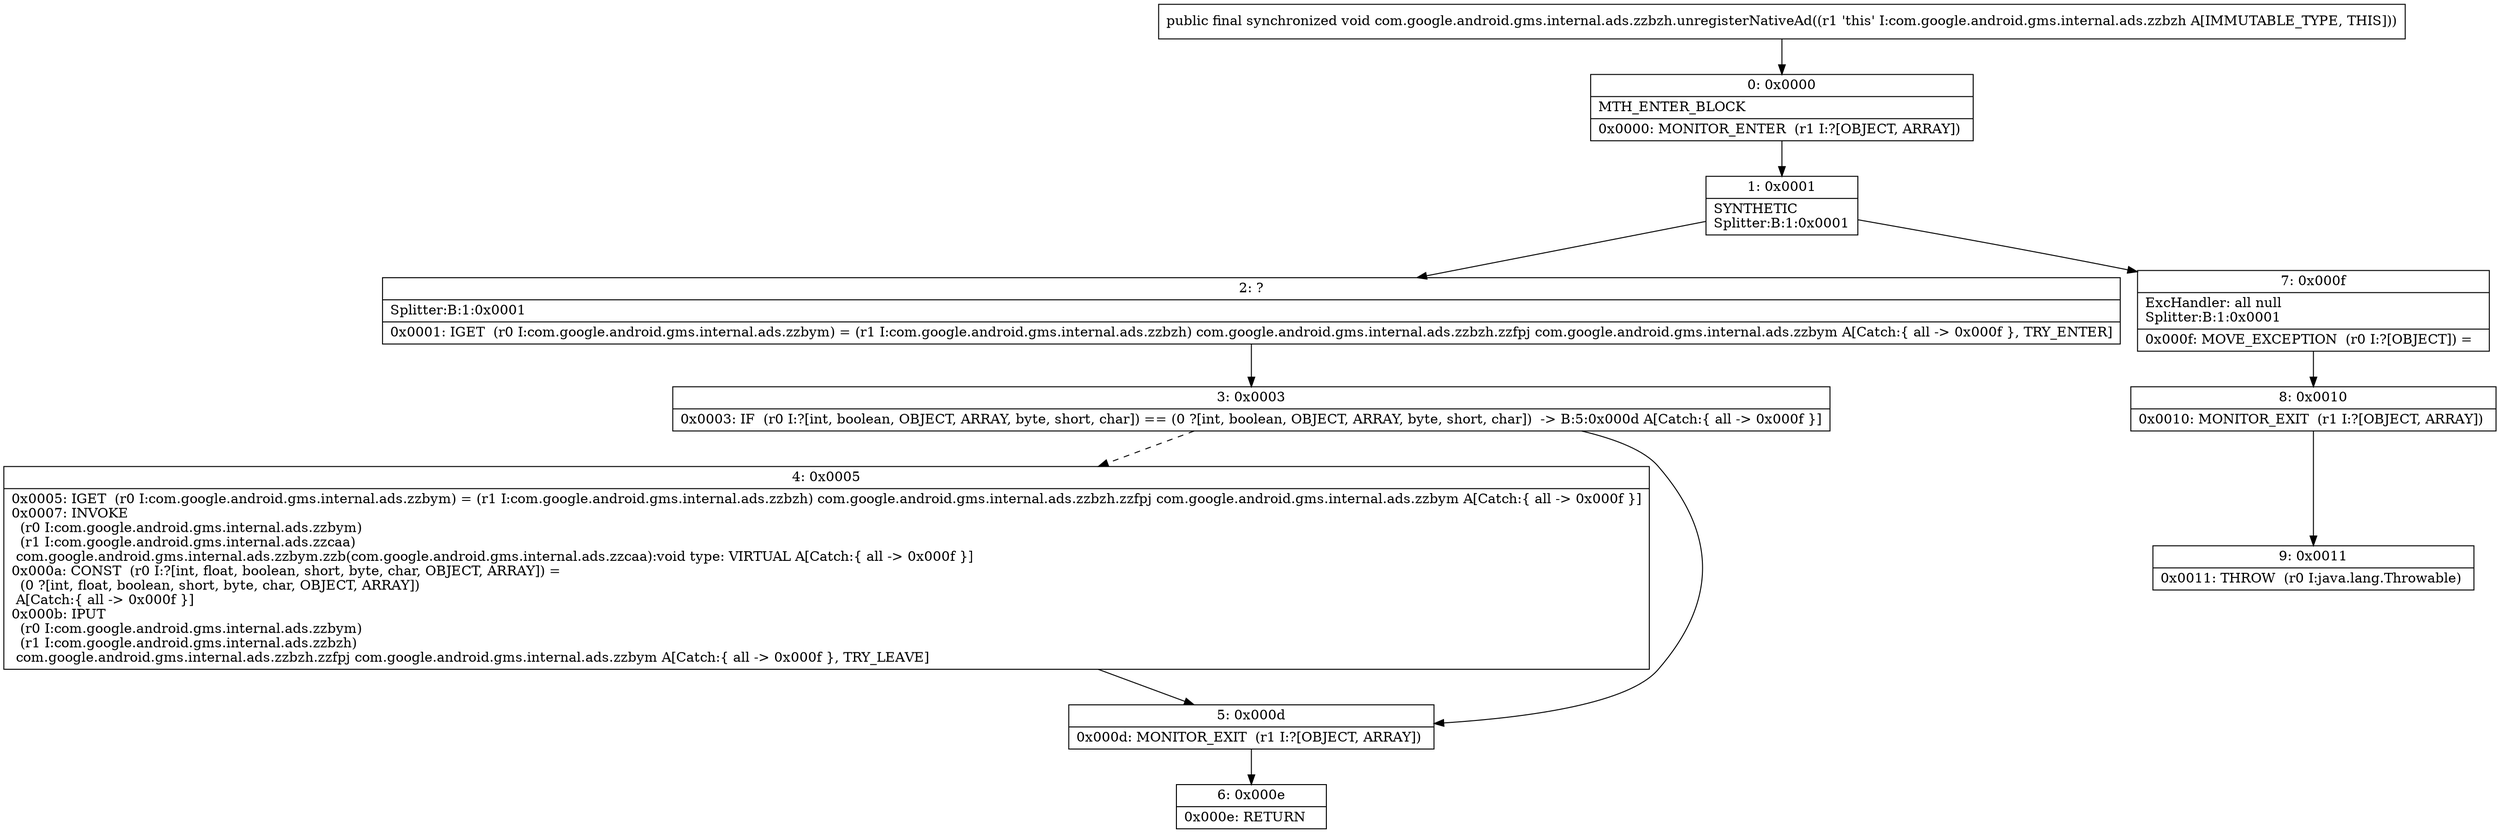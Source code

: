 digraph "CFG forcom.google.android.gms.internal.ads.zzbzh.unregisterNativeAd()V" {
Node_0 [shape=record,label="{0\:\ 0x0000|MTH_ENTER_BLOCK\l|0x0000: MONITOR_ENTER  (r1 I:?[OBJECT, ARRAY]) \l}"];
Node_1 [shape=record,label="{1\:\ 0x0001|SYNTHETIC\lSplitter:B:1:0x0001\l}"];
Node_2 [shape=record,label="{2\:\ ?|Splitter:B:1:0x0001\l|0x0001: IGET  (r0 I:com.google.android.gms.internal.ads.zzbym) = (r1 I:com.google.android.gms.internal.ads.zzbzh) com.google.android.gms.internal.ads.zzbzh.zzfpj com.google.android.gms.internal.ads.zzbym A[Catch:\{ all \-\> 0x000f \}, TRY_ENTER]\l}"];
Node_3 [shape=record,label="{3\:\ 0x0003|0x0003: IF  (r0 I:?[int, boolean, OBJECT, ARRAY, byte, short, char]) == (0 ?[int, boolean, OBJECT, ARRAY, byte, short, char])  \-\> B:5:0x000d A[Catch:\{ all \-\> 0x000f \}]\l}"];
Node_4 [shape=record,label="{4\:\ 0x0005|0x0005: IGET  (r0 I:com.google.android.gms.internal.ads.zzbym) = (r1 I:com.google.android.gms.internal.ads.zzbzh) com.google.android.gms.internal.ads.zzbzh.zzfpj com.google.android.gms.internal.ads.zzbym A[Catch:\{ all \-\> 0x000f \}]\l0x0007: INVOKE  \l  (r0 I:com.google.android.gms.internal.ads.zzbym)\l  (r1 I:com.google.android.gms.internal.ads.zzcaa)\l com.google.android.gms.internal.ads.zzbym.zzb(com.google.android.gms.internal.ads.zzcaa):void type: VIRTUAL A[Catch:\{ all \-\> 0x000f \}]\l0x000a: CONST  (r0 I:?[int, float, boolean, short, byte, char, OBJECT, ARRAY]) = \l  (0 ?[int, float, boolean, short, byte, char, OBJECT, ARRAY])\l A[Catch:\{ all \-\> 0x000f \}]\l0x000b: IPUT  \l  (r0 I:com.google.android.gms.internal.ads.zzbym)\l  (r1 I:com.google.android.gms.internal.ads.zzbzh)\l com.google.android.gms.internal.ads.zzbzh.zzfpj com.google.android.gms.internal.ads.zzbym A[Catch:\{ all \-\> 0x000f \}, TRY_LEAVE]\l}"];
Node_5 [shape=record,label="{5\:\ 0x000d|0x000d: MONITOR_EXIT  (r1 I:?[OBJECT, ARRAY]) \l}"];
Node_6 [shape=record,label="{6\:\ 0x000e|0x000e: RETURN   \l}"];
Node_7 [shape=record,label="{7\:\ 0x000f|ExcHandler: all null\lSplitter:B:1:0x0001\l|0x000f: MOVE_EXCEPTION  (r0 I:?[OBJECT]) =  \l}"];
Node_8 [shape=record,label="{8\:\ 0x0010|0x0010: MONITOR_EXIT  (r1 I:?[OBJECT, ARRAY]) \l}"];
Node_9 [shape=record,label="{9\:\ 0x0011|0x0011: THROW  (r0 I:java.lang.Throwable) \l}"];
MethodNode[shape=record,label="{public final synchronized void com.google.android.gms.internal.ads.zzbzh.unregisterNativeAd((r1 'this' I:com.google.android.gms.internal.ads.zzbzh A[IMMUTABLE_TYPE, THIS])) }"];
MethodNode -> Node_0;
Node_0 -> Node_1;
Node_1 -> Node_2;
Node_1 -> Node_7;
Node_2 -> Node_3;
Node_3 -> Node_4[style=dashed];
Node_3 -> Node_5;
Node_4 -> Node_5;
Node_5 -> Node_6;
Node_7 -> Node_8;
Node_8 -> Node_9;
}

